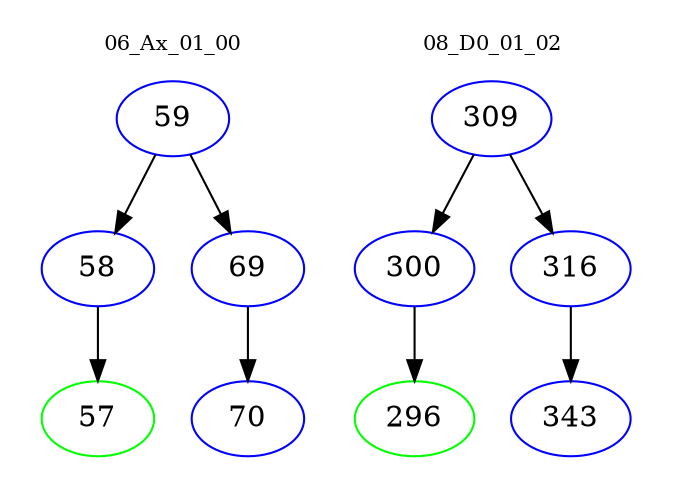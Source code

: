 digraph{
subgraph cluster_0 {
color = white
label = "06_Ax_01_00";
fontsize=10;
T0_59 [label="59", color="blue"]
T0_59 -> T0_58 [color="black"]
T0_58 [label="58", color="blue"]
T0_58 -> T0_57 [color="black"]
T0_57 [label="57", color="green"]
T0_59 -> T0_69 [color="black"]
T0_69 [label="69", color="blue"]
T0_69 -> T0_70 [color="black"]
T0_70 [label="70", color="blue"]
}
subgraph cluster_1 {
color = white
label = "08_D0_01_02";
fontsize=10;
T1_309 [label="309", color="blue"]
T1_309 -> T1_300 [color="black"]
T1_300 [label="300", color="blue"]
T1_300 -> T1_296 [color="black"]
T1_296 [label="296", color="green"]
T1_309 -> T1_316 [color="black"]
T1_316 [label="316", color="blue"]
T1_316 -> T1_343 [color="black"]
T1_343 [label="343", color="blue"]
}
}
